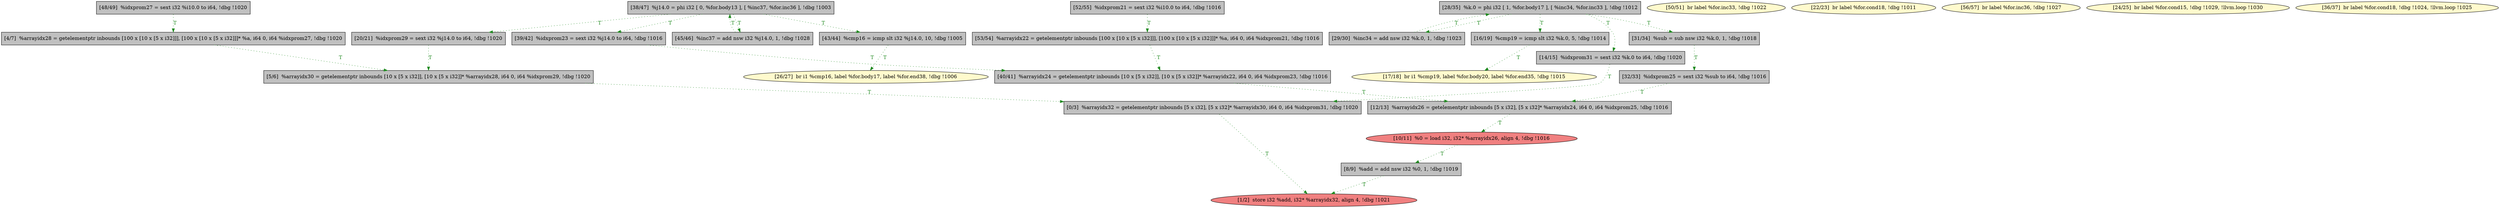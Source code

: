 
digraph G {


node828 [fillcolor=grey,label="[53/54]  %arrayidx22 = getelementptr inbounds [100 x [10 x [5 x i32]]], [100 x [10 x [5 x i32]]]* %a, i64 0, i64 %idxprom21, !dbg !1016",shape=rectangle,style=filled ]
node825 [fillcolor=grey,label="[45/46]  %inc37 = add nsw i32 %j14.0, 1, !dbg !1028",shape=rectangle,style=filled ]
node827 [fillcolor=grey,label="[52/55]  %idxprom21 = sext i32 %i10.0 to i64, !dbg !1016",shape=rectangle,style=filled ]
node824 [fillcolor=grey,label="[32/33]  %idxprom25 = sext i32 %sub to i64, !dbg !1016",shape=rectangle,style=filled ]
node822 [fillcolor=grey,label="[40/41]  %arrayidx24 = getelementptr inbounds [10 x [5 x i32]], [10 x [5 x i32]]* %arrayidx22, i64 0, i64 %idxprom23, !dbg !1016",shape=rectangle,style=filled ]
node821 [fillcolor=lemonchiffon,label="[50/51]  br label %for.inc33, !dbg !1022",shape=ellipse,style=filled ]
node820 [fillcolor=lemonchiffon,label="[17/18]  br i1 %cmp19, label %for.body20, label %for.end35, !dbg !1015",shape=ellipse,style=filled ]
node819 [fillcolor=grey,label="[5/6]  %arrayidx30 = getelementptr inbounds [10 x [5 x i32]], [10 x [5 x i32]]* %arrayidx28, i64 0, i64 %idxprom29, !dbg !1020",shape=rectangle,style=filled ]
node807 [fillcolor=grey,label="[14/15]  %idxprom31 = sext i32 %k.0 to i64, !dbg !1020",shape=rectangle,style=filled ]
node806 [fillcolor=grey,label="[12/13]  %arrayidx26 = getelementptr inbounds [5 x i32], [5 x i32]* %arrayidx24, i64 0, i64 %idxprom25, !dbg !1016",shape=rectangle,style=filled ]
node805 [fillcolor=lightcoral,label="[10/11]  %0 = load i32, i32* %arrayidx26, align 4, !dbg !1016",shape=ellipse,style=filled ]
node823 [fillcolor=grey,label="[31/34]  %sub = sub nsw i32 %k.0, 1, !dbg !1018",shape=rectangle,style=filled ]
node804 [fillcolor=grey,label="[8/9]  %add = add nsw i32 %0, 1, !dbg !1019",shape=rectangle,style=filled ]
node818 [fillcolor=grey,label="[29/30]  %inc34 = add nsw i32 %k.0, 1, !dbg !1023",shape=rectangle,style=filled ]
node809 [fillcolor=grey,label="[20/21]  %idxprom29 = sext i32 %j14.0 to i64, !dbg !1020",shape=rectangle,style=filled ]
node803 [fillcolor=grey,label="[4/7]  %arrayidx28 = getelementptr inbounds [100 x [10 x [5 x i32]]], [100 x [10 x [5 x i32]]]* %a, i64 0, i64 %idxprom27, !dbg !1020",shape=rectangle,style=filled ]
node830 [fillcolor=grey,label="[39/42]  %idxprom23 = sext i32 %j14.0 to i64, !dbg !1016",shape=rectangle,style=filled ]
node808 [fillcolor=grey,label="[16/19]  %cmp19 = icmp slt i32 %k.0, 5, !dbg !1014",shape=rectangle,style=filled ]
node815 [fillcolor=grey,label="[38/47]  %j14.0 = phi i32 [ 0, %for.body13 ], [ %inc37, %for.inc36 ], !dbg !1003",shape=rectangle,style=filled ]
node810 [fillcolor=lemonchiffon,label="[22/23]  br label %for.cond18, !dbg !1011",shape=ellipse,style=filled ]
node829 [fillcolor=lemonchiffon,label="[56/57]  br label %for.inc36, !dbg !1027",shape=ellipse,style=filled ]
node811 [fillcolor=lemonchiffon,label="[24/25]  br label %for.cond15, !dbg !1029, !llvm.loop !1030",shape=ellipse,style=filled ]
node812 [fillcolor=lemonchiffon,label="[26/27]  br i1 %cmp16, label %for.body17, label %for.end38, !dbg !1006",shape=ellipse,style=filled ]
node826 [fillcolor=lightcoral,label="[1/2]  store i32 %add, i32* %arrayidx32, align 4, !dbg !1021",shape=ellipse,style=filled ]
node816 [fillcolor=grey,label="[48/49]  %idxprom27 = sext i32 %i10.0 to i64, !dbg !1020",shape=rectangle,style=filled ]
node813 [fillcolor=grey,label="[28/35]  %k.0 = phi i32 [ 1, %for.body17 ], [ %inc34, %for.inc33 ], !dbg !1012",shape=rectangle,style=filled ]
node814 [fillcolor=lemonchiffon,label="[36/37]  br label %for.cond18, !dbg !1024, !llvm.loop !1025",shape=ellipse,style=filled ]
node802 [fillcolor=grey,label="[0/3]  %arrayidx32 = getelementptr inbounds [5 x i32], [5 x i32]* %arrayidx30, i64 0, i64 %idxprom31, !dbg !1020",shape=rectangle,style=filled ]
node817 [fillcolor=grey,label="[43/44]  %cmp16 = icmp slt i32 %j14.0, 10, !dbg !1005",shape=rectangle,style=filled ]

node815->node817 [style=dotted,color=forestgreen,label="T",fontcolor=forestgreen ]
node815->node830 [style=dotted,color=forestgreen,label="T",fontcolor=forestgreen ]
node808->node820 [style=dotted,color=forestgreen,label="T",fontcolor=forestgreen ]
node804->node826 [style=dotted,color=forestgreen,label="T",fontcolor=forestgreen ]
node815->node825 [style=dotted,color=forestgreen,label="T",fontcolor=forestgreen ]
node813->node818 [style=dotted,color=forestgreen,label="T",fontcolor=forestgreen ]
node815->node809 [style=dotted,color=forestgreen,label="T",fontcolor=forestgreen ]
node819->node802 [style=dotted,color=forestgreen,label="T",fontcolor=forestgreen ]
node822->node806 [style=dotted,color=forestgreen,label="T",fontcolor=forestgreen ]
node824->node806 [style=dotted,color=forestgreen,label="T",fontcolor=forestgreen ]
node828->node822 [style=dotted,color=forestgreen,label="T",fontcolor=forestgreen ]
node827->node828 [style=dotted,color=forestgreen,label="T",fontcolor=forestgreen ]
node802->node826 [style=dotted,color=forestgreen,label="T",fontcolor=forestgreen ]
node830->node822 [style=dotted,color=forestgreen,label="T",fontcolor=forestgreen ]
node805->node804 [style=dotted,color=forestgreen,label="T",fontcolor=forestgreen ]
node816->node803 [style=dotted,color=forestgreen,label="T",fontcolor=forestgreen ]
node818->node813 [style=dotted,color=forestgreen,label="T",fontcolor=forestgreen ]
node807->node802 [style=dotted,color=forestgreen,label="T",fontcolor=forestgreen ]
node817->node812 [style=dotted,color=forestgreen,label="T",fontcolor=forestgreen ]
node809->node819 [style=dotted,color=forestgreen,label="T",fontcolor=forestgreen ]
node825->node815 [style=dotted,color=forestgreen,label="T",fontcolor=forestgreen ]
node803->node819 [style=dotted,color=forestgreen,label="T",fontcolor=forestgreen ]
node813->node807 [style=dotted,color=forestgreen,label="T",fontcolor=forestgreen ]
node813->node823 [style=dotted,color=forestgreen,label="T",fontcolor=forestgreen ]
node813->node808 [style=dotted,color=forestgreen,label="T",fontcolor=forestgreen ]
node823->node824 [style=dotted,color=forestgreen,label="T",fontcolor=forestgreen ]
node806->node805 [style=dotted,color=forestgreen,label="T",fontcolor=forestgreen ]


}
